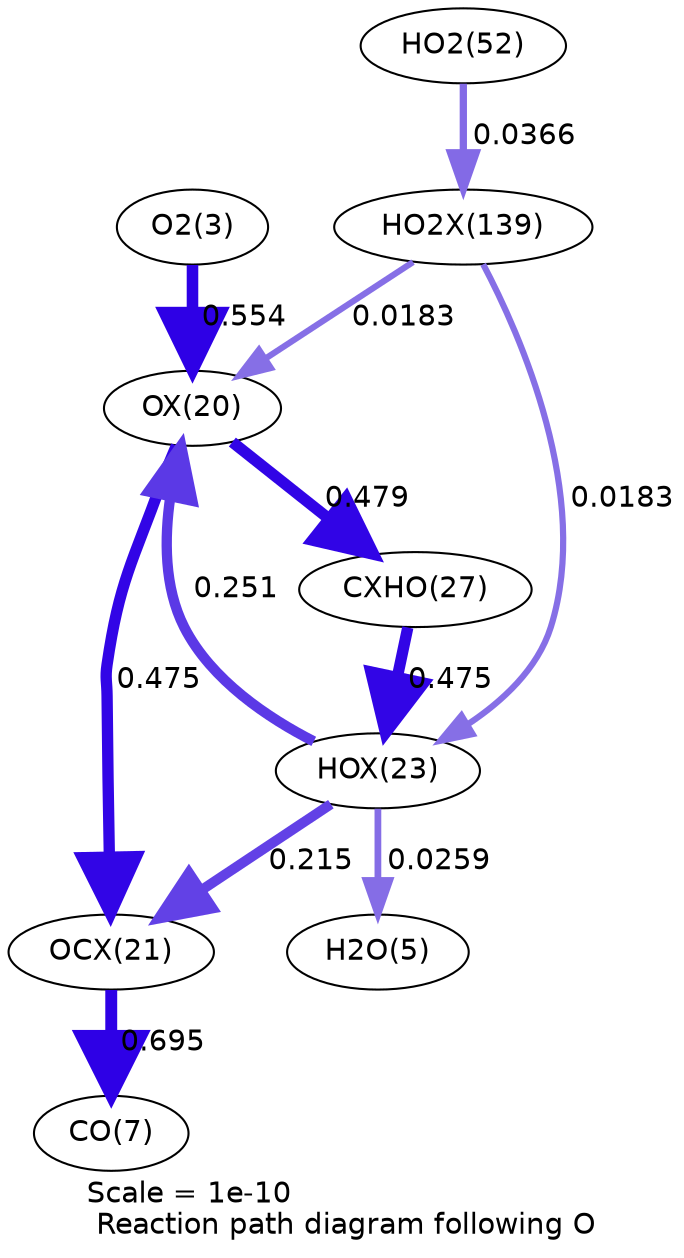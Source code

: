 digraph reaction_paths {
center=1;
s5 -> s25[fontname="Helvetica", penwidth=5.55, arrowsize=2.78, color="0.7, 1.05, 0.9"
, label=" 0.554"];
s25 -> s31[fontname="Helvetica", penwidth=5.44, arrowsize=2.72, color="0.7, 0.979, 0.9"
, label=" 0.479"];
s28 -> s25[fontname="Helvetica", penwidth=4.96, arrowsize=2.48, color="0.7, 0.751, 0.9"
, label=" 0.251"];
s25 -> s26[fontname="Helvetica", penwidth=5.44, arrowsize=2.72, color="0.7, 0.975, 0.9"
, label=" 0.475"];
s41 -> s25[fontname="Helvetica", penwidth=2.98, arrowsize=1.49, color="0.7, 0.518, 0.9"
, label=" 0.0183"];
s31 -> s28[fontname="Helvetica", penwidth=5.44, arrowsize=2.72, color="0.7, 0.975, 0.9"
, label=" 0.475"];
s28 -> s7[fontname="Helvetica", penwidth=3.24, arrowsize=1.62, color="0.7, 0.526, 0.9"
, label=" 0.0259"];
s28 -> s26[fontname="Helvetica", penwidth=4.84, arrowsize=2.42, color="0.7, 0.715, 0.9"
, label=" 0.215"];
s41 -> s28[fontname="Helvetica", penwidth=2.98, arrowsize=1.49, color="0.7, 0.518, 0.9"
, label=" 0.0183"];
s26 -> s9[fontname="Helvetica", penwidth=5.72, arrowsize=2.86, color="0.7, 1.19, 0.9"
, label=" 0.695"];
s21 -> s41[fontname="Helvetica", penwidth=3.5, arrowsize=1.75, color="0.7, 0.537, 0.9"
, label=" 0.0366"];
s5 [ fontname="Helvetica", label="O2(3)"];
s7 [ fontname="Helvetica", label="H2O(5)"];
s9 [ fontname="Helvetica", label="CO(7)"];
s21 [ fontname="Helvetica", label="HO2(52)"];
s25 [ fontname="Helvetica", label="OX(20)"];
s26 [ fontname="Helvetica", label="OCX(21)"];
s28 [ fontname="Helvetica", label="HOX(23)"];
s31 [ fontname="Helvetica", label="CXHO(27)"];
s41 [ fontname="Helvetica", label="HO2X(139)"];
 label = "Scale = 1e-10\l Reaction path diagram following O";
 fontname = "Helvetica";
}
